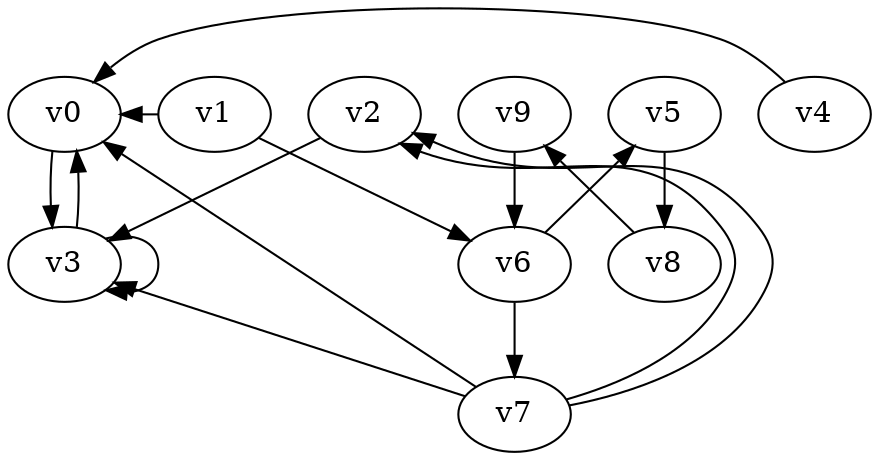 // Benchmark game 3 - 10 vertices
digraph G {
    v0 [name="v0", player=1];
    v1 [name="v1", player=0];
    v2 [name="v2", player=1];
    v3 [name="v3", player=1];
    v4 [name="v4", player=0];
    v5 [name="v5", player=0];
    v6 [name="v6", player=1];
    v7 [name="v7", player=1, target=1];
    v8 [name="v8", player=1];
    v9 [name="v9", player=1];

    v0 -> v3;
    v1 -> v0 [constraint="time % 3 == 2"];
    v2 -> v3;
    v3 -> v0;
    v4 -> v0 [constraint="time <= 7"];
    v5 -> v8;
    v6 -> v7;
    v7 -> v2 [constraint="time >= 15"];
    v8 -> v9 [constraint="time % 3 == 1"];
    v9 -> v6;
    v1 -> v6 [constraint="time == 13"];
    v7 -> v0 [constraint="time % 2 == 0"];
    v6 -> v5 [constraint="time >= 2"];
    v3 -> v3;
    v7 -> v2 [constraint="time == 8"];
    v7 -> v3 [constraint="time <= 7"];
}
